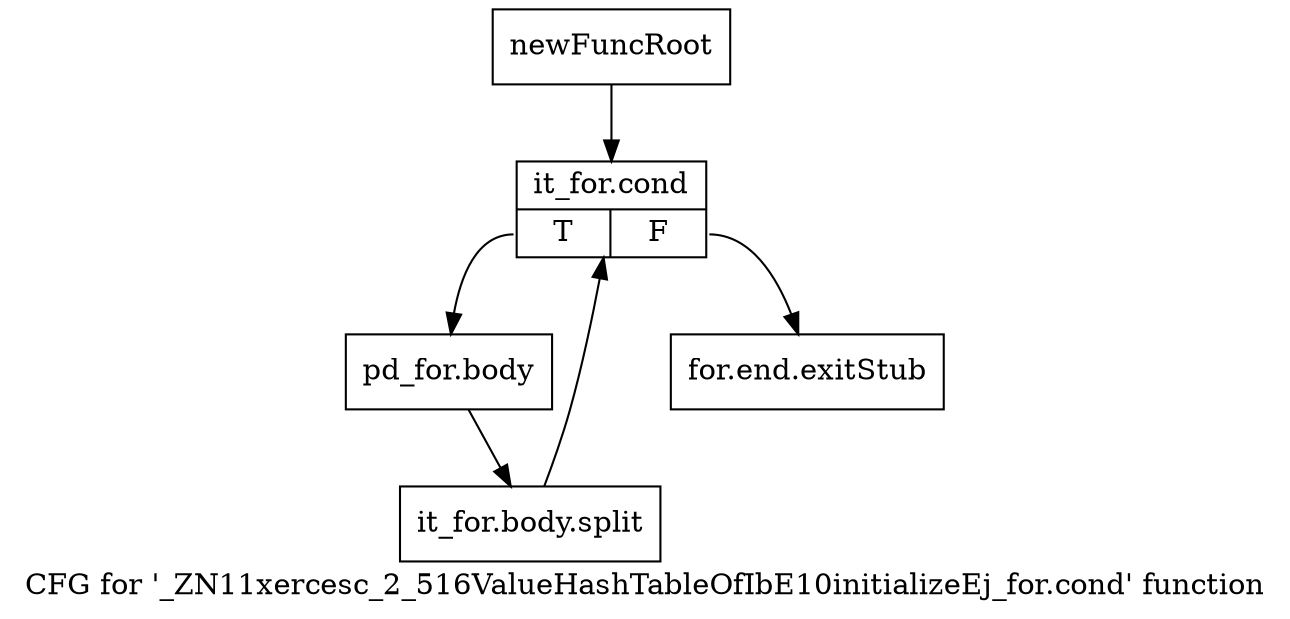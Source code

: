 digraph "CFG for '_ZN11xercesc_2_516ValueHashTableOfIbE10initializeEj_for.cond' function" {
	label="CFG for '_ZN11xercesc_2_516ValueHashTableOfIbE10initializeEj_for.cond' function";

	Node0x988b590 [shape=record,label="{newFuncRoot}"];
	Node0x988b590 -> Node0x988b630;
	Node0x988b5e0 [shape=record,label="{for.end.exitStub}"];
	Node0x988b630 [shape=record,label="{it_for.cond|{<s0>T|<s1>F}}"];
	Node0x988b630:s0 -> Node0x988b680;
	Node0x988b630:s1 -> Node0x988b5e0;
	Node0x988b680 [shape=record,label="{pd_for.body}"];
	Node0x988b680 -> Node0xcde5fd0;
	Node0xcde5fd0 [shape=record,label="{it_for.body.split}"];
	Node0xcde5fd0 -> Node0x988b630;
}
